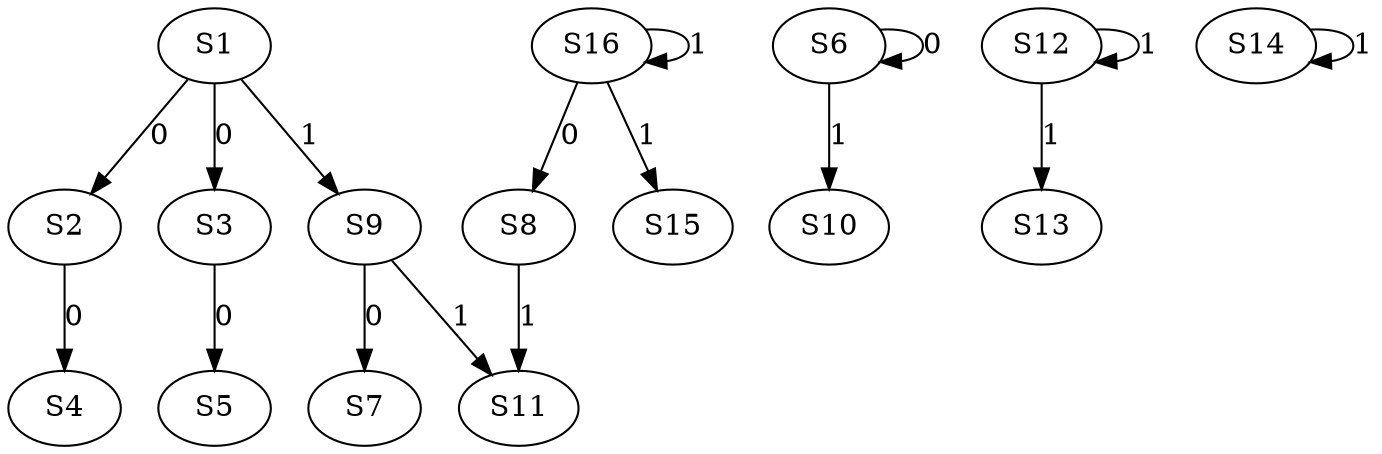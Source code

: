 strict digraph {
	S1 -> S2 [ label = 0 ];
	S1 -> S3 [ label = 0 ];
	S2 -> S4 [ label = 0 ];
	S3 -> S5 [ label = 0 ];
	S6 -> S6 [ label = 0 ];
	S9 -> S7 [ label = 0 ];
	S16 -> S8 [ label = 0 ];
	S1 -> S9 [ label = 1 ];
	S6 -> S10 [ label = 1 ];
	S9 -> S11 [ label = 1 ];
	S12 -> S12 [ label = 1 ];
	S12 -> S13 [ label = 1 ];
	S14 -> S14 [ label = 1 ];
	S16 -> S15 [ label = 1 ];
	S16 -> S16 [ label = 1 ];
	S8 -> S11 [ label = 1 ];
}